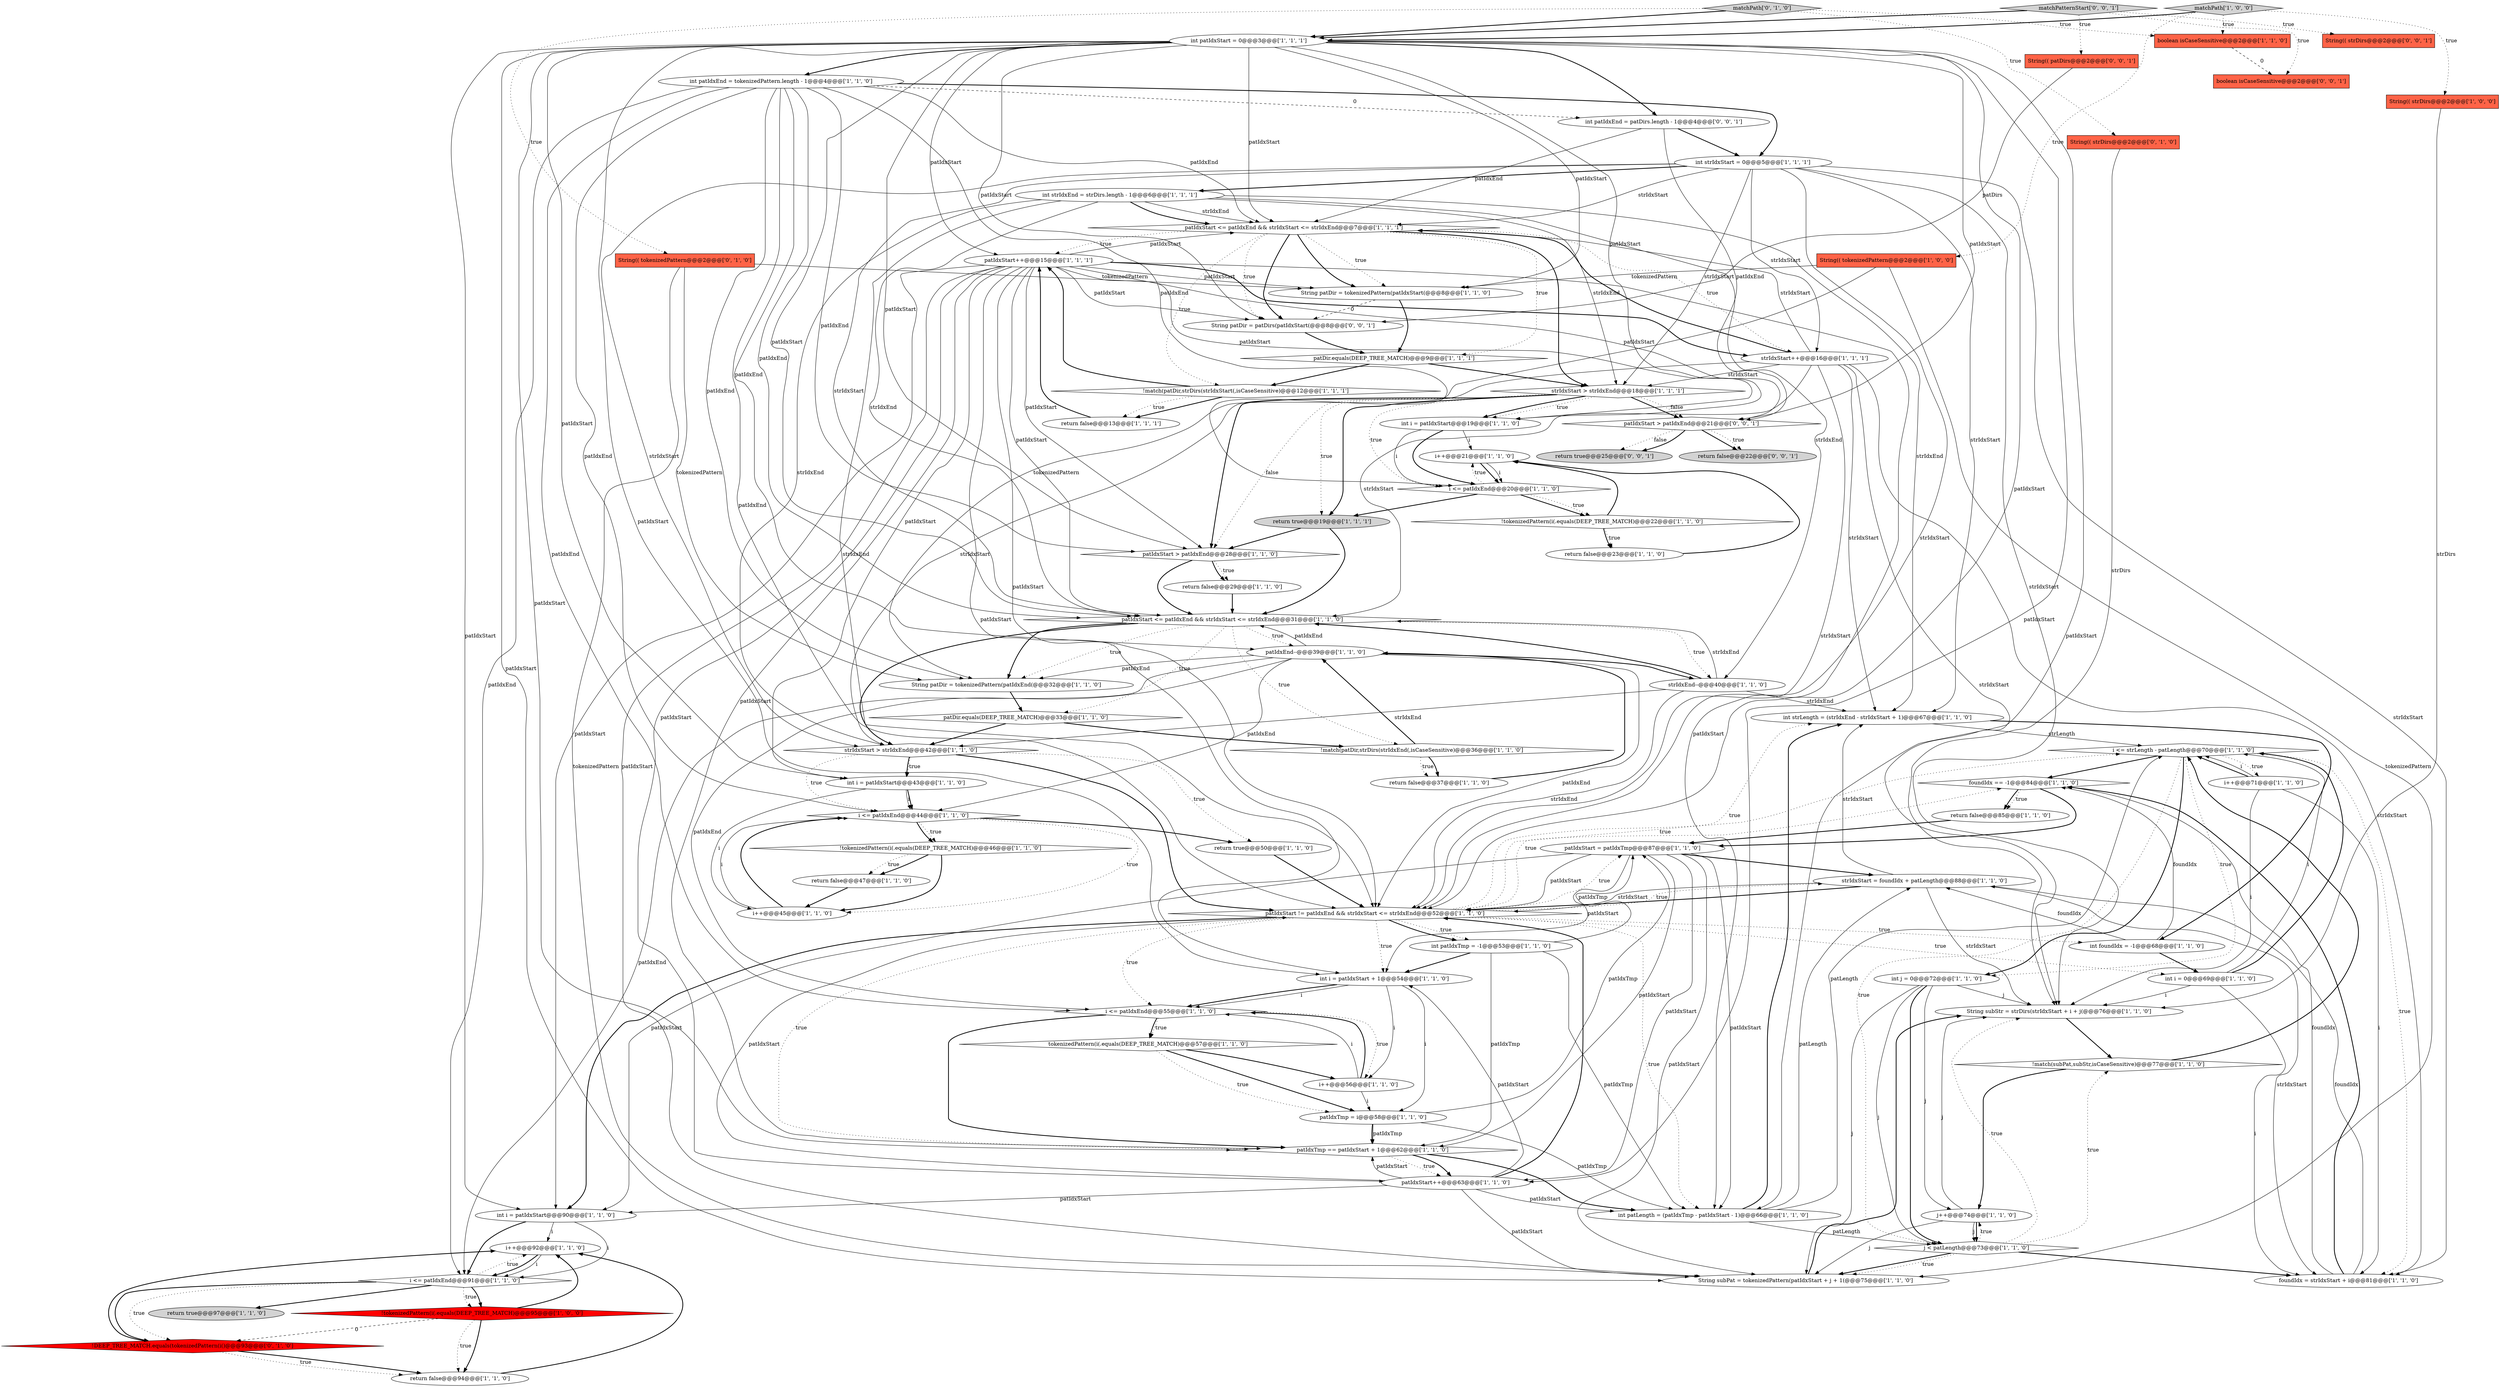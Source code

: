 digraph {
69 [style = filled, label = "int i = patIdxStart@@@19@@@['1', '1', '0']", fillcolor = white, shape = ellipse image = "AAA0AAABBB1BBB"];
7 [style = filled, label = "return false@@@23@@@['1', '1', '0']", fillcolor = white, shape = ellipse image = "AAA0AAABBB1BBB"];
50 [style = filled, label = "i <= patIdxEnd@@@44@@@['1', '1', '0']", fillcolor = white, shape = diamond image = "AAA0AAABBB1BBB"];
31 [style = filled, label = "int strIdxStart = 0@@@5@@@['1', '1', '1']", fillcolor = white, shape = ellipse image = "AAA0AAABBB1BBB"];
35 [style = filled, label = "strIdxEnd--@@@40@@@['1', '1', '0']", fillcolor = white, shape = ellipse image = "AAA0AAABBB1BBB"];
76 [style = filled, label = "patIdxStart > patIdxEnd@@@21@@@['0', '0', '1']", fillcolor = white, shape = diamond image = "AAA0AAABBB3BBB"];
43 [style = filled, label = "return true@@@19@@@['1', '1', '1']", fillcolor = lightgray, shape = ellipse image = "AAA0AAABBB1BBB"];
4 [style = filled, label = "patIdxStart++@@@15@@@['1', '1', '1']", fillcolor = white, shape = ellipse image = "AAA0AAABBB1BBB"];
82 [style = filled, label = "boolean isCaseSensitive@@@2@@@['0', '0', '1']", fillcolor = tomato, shape = box image = "AAA0AAABBB3BBB"];
64 [style = filled, label = "boolean isCaseSensitive@@@2@@@['1', '1', '0']", fillcolor = tomato, shape = box image = "AAA0AAABBB1BBB"];
27 [style = filled, label = "!tokenizedPattern(i(.equals(DEEP_TREE_MATCH)@@@95@@@['1', '0', '0']", fillcolor = red, shape = diamond image = "AAA1AAABBB1BBB"];
67 [style = filled, label = "i++@@@92@@@['1', '1', '0']", fillcolor = white, shape = ellipse image = "AAA0AAABBB1BBB"];
30 [style = filled, label = "patIdxStart > patIdxEnd@@@28@@@['1', '1', '0']", fillcolor = white, shape = diamond image = "AAA0AAABBB1BBB"];
78 [style = filled, label = "int patIdxEnd = patDirs.length - 1@@@4@@@['0', '0', '1']", fillcolor = white, shape = ellipse image = "AAA0AAABBB3BBB"];
65 [style = filled, label = "strIdxStart = foundIdx + patLength@@@88@@@['1', '1', '0']", fillcolor = white, shape = ellipse image = "AAA0AAABBB1BBB"];
21 [style = filled, label = "patIdxStart++@@@63@@@['1', '1', '0']", fillcolor = white, shape = ellipse image = "AAA0AAABBB1BBB"];
48 [style = filled, label = "i++@@@45@@@['1', '1', '0']", fillcolor = white, shape = ellipse image = "AAA0AAABBB1BBB"];
14 [style = filled, label = "return true@@@97@@@['1', '1', '0']", fillcolor = lightgray, shape = ellipse image = "AAA0AAABBB1BBB"];
38 [style = filled, label = "patIdxEnd--@@@39@@@['1', '1', '0']", fillcolor = white, shape = ellipse image = "AAA0AAABBB1BBB"];
72 [style = filled, label = "matchPath['0', '1', '0']", fillcolor = lightgray, shape = diamond image = "AAA0AAABBB2BBB"];
47 [style = filled, label = "int strLength = (strIdxEnd - strIdxStart + 1)@@@67@@@['1', '1', '0']", fillcolor = white, shape = ellipse image = "AAA0AAABBB1BBB"];
57 [style = filled, label = "patIdxStart <= patIdxEnd && strIdxStart <= strIdxEnd@@@7@@@['1', '1', '1']", fillcolor = white, shape = diamond image = "AAA0AAABBB1BBB"];
15 [style = filled, label = "int strIdxEnd = strDirs.length - 1@@@6@@@['1', '1', '1']", fillcolor = white, shape = ellipse image = "AAA0AAABBB1BBB"];
46 [style = filled, label = "String subPat = tokenizedPattern(patIdxStart + j + 1(@@@75@@@['1', '1', '0']", fillcolor = white, shape = ellipse image = "AAA0AAABBB1BBB"];
0 [style = filled, label = "patIdxStart != patIdxEnd && strIdxStart <= strIdxEnd@@@52@@@['1', '1', '0']", fillcolor = white, shape = diamond image = "AAA0AAABBB1BBB"];
44 [style = filled, label = "return false@@@37@@@['1', '1', '0']", fillcolor = white, shape = ellipse image = "AAA0AAABBB1BBB"];
18 [style = filled, label = "int patIdxStart = 0@@@3@@@['1', '1', '1']", fillcolor = white, shape = ellipse image = "AAA0AAABBB1BBB"];
32 [style = filled, label = "int patIdxTmp = -1@@@53@@@['1', '1', '0']", fillcolor = white, shape = ellipse image = "AAA0AAABBB1BBB"];
52 [style = filled, label = "matchPath['1', '0', '0']", fillcolor = lightgray, shape = diamond image = "AAA0AAABBB1BBB"];
66 [style = filled, label = "i <= patIdxEnd@@@55@@@['1', '1', '0']", fillcolor = white, shape = diamond image = "AAA0AAABBB1BBB"];
2 [style = filled, label = "patIdxTmp = i@@@58@@@['1', '1', '0']", fillcolor = white, shape = ellipse image = "AAA0AAABBB1BBB"];
68 [style = filled, label = "int i = patIdxStart + 1@@@54@@@['1', '1', '0']", fillcolor = white, shape = ellipse image = "AAA0AAABBB1BBB"];
71 [style = filled, label = "!DEEP_TREE_MATCH.equals(tokenizedPattern(i()@@@93@@@['0', '1', '0']", fillcolor = red, shape = diamond image = "AAA1AAABBB2BBB"];
34 [style = filled, label = "!tokenizedPattern(i(.equals(DEEP_TREE_MATCH)@@@46@@@['1', '1', '0']", fillcolor = white, shape = diamond image = "AAA0AAABBB1BBB"];
17 [style = filled, label = "strIdxStart++@@@16@@@['1', '1', '1']", fillcolor = white, shape = ellipse image = "AAA0AAABBB1BBB"];
79 [style = filled, label = "String(( patDirs@@@2@@@['0', '0', '1']", fillcolor = tomato, shape = box image = "AAA0AAABBB3BBB"];
73 [style = filled, label = "String(( tokenizedPattern@@@2@@@['0', '1', '0']", fillcolor = tomato, shape = box image = "AAA0AAABBB2BBB"];
26 [style = filled, label = "!match(patDir,strDirs(strIdxEnd(,isCaseSensitive)@@@36@@@['1', '1', '0']", fillcolor = white, shape = diamond image = "AAA0AAABBB1BBB"];
81 [style = filled, label = "String(( strDirs@@@2@@@['0', '0', '1']", fillcolor = tomato, shape = box image = "AAA0AAABBB3BBB"];
23 [style = filled, label = "String patDir = tokenizedPattern(patIdxEnd(@@@32@@@['1', '1', '0']", fillcolor = white, shape = ellipse image = "AAA0AAABBB1BBB"];
12 [style = filled, label = "patIdxTmp == patIdxStart + 1@@@62@@@['1', '1', '0']", fillcolor = white, shape = diamond image = "AAA0AAABBB1BBB"];
8 [style = filled, label = "int i = 0@@@69@@@['1', '1', '0']", fillcolor = white, shape = ellipse image = "AAA0AAABBB1BBB"];
5 [style = filled, label = "i++@@@21@@@['1', '1', '0']", fillcolor = white, shape = ellipse image = "AAA0AAABBB1BBB"];
16 [style = filled, label = "String patDir = tokenizedPattern(patIdxStart(@@@8@@@['1', '1', '0']", fillcolor = white, shape = ellipse image = "AAA0AAABBB1BBB"];
74 [style = filled, label = "matchPatternStart['0', '0', '1']", fillcolor = lightgray, shape = diamond image = "AAA0AAABBB3BBB"];
75 [style = filled, label = "String patDir = patDirs(patIdxStart(@@@8@@@['0', '0', '1']", fillcolor = white, shape = ellipse image = "AAA0AAABBB3BBB"];
24 [style = filled, label = "!match(subPat,subStr,isCaseSensitive)@@@77@@@['1', '1', '0']", fillcolor = white, shape = diamond image = "AAA0AAABBB1BBB"];
61 [style = filled, label = "foundIdx == -1@@@84@@@['1', '1', '0']", fillcolor = white, shape = diamond image = "AAA0AAABBB1BBB"];
80 [style = filled, label = "return false@@@22@@@['0', '0', '1']", fillcolor = lightgray, shape = ellipse image = "AAA0AAABBB3BBB"];
56 [style = filled, label = "String subStr = strDirs(strIdxStart + i + j(@@@76@@@['1', '1', '0']", fillcolor = white, shape = ellipse image = "AAA0AAABBB1BBB"];
9 [style = filled, label = "j < patLength@@@73@@@['1', '1', '0']", fillcolor = white, shape = diamond image = "AAA0AAABBB1BBB"];
60 [style = filled, label = "j++@@@74@@@['1', '1', '0']", fillcolor = white, shape = ellipse image = "AAA0AAABBB1BBB"];
19 [style = filled, label = "i <= strLength - patLength@@@70@@@['1', '1', '0']", fillcolor = white, shape = diamond image = "AAA0AAABBB1BBB"];
70 [style = filled, label = "String(( strDirs@@@2@@@['0', '1', '0']", fillcolor = tomato, shape = box image = "AAA0AAABBB2BBB"];
58 [style = filled, label = "int patIdxEnd = tokenizedPattern.length - 1@@@4@@@['1', '1', '0']", fillcolor = white, shape = ellipse image = "AAA0AAABBB1BBB"];
20 [style = filled, label = "return false@@@85@@@['1', '1', '0']", fillcolor = white, shape = ellipse image = "AAA0AAABBB1BBB"];
10 [style = filled, label = "return false@@@94@@@['1', '1', '0']", fillcolor = white, shape = ellipse image = "AAA0AAABBB1BBB"];
29 [style = filled, label = "return true@@@50@@@['1', '1', '0']", fillcolor = white, shape = ellipse image = "AAA0AAABBB1BBB"];
25 [style = filled, label = "!match(patDir,strDirs(strIdxStart(,isCaseSensitive)@@@12@@@['1', '1', '1']", fillcolor = white, shape = diamond image = "AAA0AAABBB1BBB"];
53 [style = filled, label = "String(( strDirs@@@2@@@['1', '0', '0']", fillcolor = tomato, shape = box image = "AAA0AAABBB1BBB"];
42 [style = filled, label = "patDir.equals(DEEP_TREE_MATCH)@@@33@@@['1', '1', '0']", fillcolor = white, shape = diamond image = "AAA0AAABBB1BBB"];
28 [style = filled, label = "return false@@@13@@@['1', '1', '1']", fillcolor = white, shape = ellipse image = "AAA0AAABBB1BBB"];
11 [style = filled, label = "strIdxStart > strIdxEnd@@@18@@@['1', '1', '1']", fillcolor = white, shape = diamond image = "AAA0AAABBB1BBB"];
33 [style = filled, label = "patDir.equals(DEEP_TREE_MATCH)@@@9@@@['1', '1', '1']", fillcolor = white, shape = diamond image = "AAA0AAABBB1BBB"];
77 [style = filled, label = "return true@@@25@@@['0', '0', '1']", fillcolor = lightgray, shape = ellipse image = "AAA0AAABBB3BBB"];
51 [style = filled, label = "return false@@@47@@@['1', '1', '0']", fillcolor = white, shape = ellipse image = "AAA0AAABBB1BBB"];
37 [style = filled, label = "int j = 0@@@72@@@['1', '1', '0']", fillcolor = white, shape = ellipse image = "AAA0AAABBB1BBB"];
54 [style = filled, label = "foundIdx = strIdxStart + i@@@81@@@['1', '1', '0']", fillcolor = white, shape = ellipse image = "AAA0AAABBB1BBB"];
55 [style = filled, label = "String(( tokenizedPattern@@@2@@@['1', '0', '0']", fillcolor = tomato, shape = box image = "AAA0AAABBB1BBB"];
13 [style = filled, label = "int patLength = (patIdxTmp - patIdxStart - 1)@@@66@@@['1', '1', '0']", fillcolor = white, shape = ellipse image = "AAA0AAABBB1BBB"];
62 [style = filled, label = "int i = patIdxStart@@@90@@@['1', '1', '0']", fillcolor = white, shape = ellipse image = "AAA0AAABBB1BBB"];
59 [style = filled, label = "int foundIdx = -1@@@68@@@['1', '1', '0']", fillcolor = white, shape = ellipse image = "AAA0AAABBB1BBB"];
3 [style = filled, label = "patIdxStart <= patIdxEnd && strIdxStart <= strIdxEnd@@@31@@@['1', '1', '0']", fillcolor = white, shape = diamond image = "AAA0AAABBB1BBB"];
39 [style = filled, label = "i++@@@71@@@['1', '1', '0']", fillcolor = white, shape = ellipse image = "AAA0AAABBB1BBB"];
40 [style = filled, label = "tokenizedPattern(i(.equals(DEEP_TREE_MATCH)@@@57@@@['1', '1', '0']", fillcolor = white, shape = diamond image = "AAA0AAABBB1BBB"];
36 [style = filled, label = "!tokenizedPattern(i(.equals(DEEP_TREE_MATCH)@@@22@@@['1', '1', '0']", fillcolor = white, shape = diamond image = "AAA0AAABBB1BBB"];
45 [style = filled, label = "i <= patIdxEnd@@@20@@@['1', '1', '0']", fillcolor = white, shape = diamond image = "AAA0AAABBB1BBB"];
63 [style = filled, label = "i++@@@56@@@['1', '1', '0']", fillcolor = white, shape = ellipse image = "AAA0AAABBB1BBB"];
6 [style = filled, label = "int i = patIdxStart@@@43@@@['1', '1', '0']", fillcolor = white, shape = ellipse image = "AAA0AAABBB1BBB"];
41 [style = filled, label = "patIdxStart = patIdxTmp@@@87@@@['1', '1', '0']", fillcolor = white, shape = ellipse image = "AAA0AAABBB1BBB"];
1 [style = filled, label = "return false@@@29@@@['1', '1', '0']", fillcolor = white, shape = ellipse image = "AAA0AAABBB1BBB"];
22 [style = filled, label = "i <= patIdxEnd@@@91@@@['1', '1', '0']", fillcolor = white, shape = diamond image = "AAA0AAABBB1BBB"];
49 [style = filled, label = "strIdxStart > strIdxEnd@@@42@@@['1', '1', '0']", fillcolor = white, shape = diamond image = "AAA0AAABBB1BBB"];
58->45 [style = solid, label="patIdxEnd"];
4->57 [style = solid, label="patIdxStart"];
40->2 [style = bold, label=""];
58->0 [style = solid, label="patIdxEnd"];
41->62 [style = solid, label="patIdxStart"];
18->76 [style = solid, label="patIdxStart"];
13->47 [style = bold, label=""];
39->19 [style = bold, label=""];
35->3 [style = solid, label="strIdxEnd"];
38->0 [style = solid, label="patIdxEnd"];
60->9 [style = bold, label=""];
6->50 [style = solid, label="i"];
24->60 [style = bold, label=""];
31->11 [style = solid, label="strIdxStart"];
79->75 [style = solid, label="patDirs"];
66->63 [style = dotted, label="true"];
4->62 [style = solid, label="patIdxStart"];
65->56 [style = solid, label="strIdxStart"];
58->38 [style = solid, label="patIdxEnd"];
0->19 [style = dotted, label="true"];
37->60 [style = solid, label="j"];
64->82 [style = dashed, label="0"];
29->0 [style = bold, label=""];
11->69 [style = bold, label=""];
68->66 [style = bold, label=""];
65->0 [style = bold, label=""];
78->31 [style = bold, label=""];
39->56 [style = solid, label="i"];
4->46 [style = solid, label="patIdxStart"];
74->82 [style = dotted, label="true"];
25->28 [style = dotted, label="true"];
37->46 [style = solid, label="j"];
5->45 [style = bold, label=""];
65->0 [style = solid, label="strIdxStart"];
49->0 [style = bold, label=""];
3->35 [style = dotted, label="true"];
0->12 [style = dotted, label="true"];
74->81 [style = dotted, label="true"];
52->64 [style = dotted, label="true"];
15->57 [style = bold, label=""];
48->50 [style = solid, label="i"];
12->21 [style = dotted, label="true"];
41->13 [style = solid, label="patIdxStart"];
13->65 [style = solid, label="patLength"];
37->9 [style = bold, label=""];
45->5 [style = dotted, label="true"];
59->61 [style = solid, label="foundIdx"];
66->40 [style = dotted, label="true"];
33->11 [style = bold, label=""];
63->66 [style = bold, label=""];
18->57 [style = solid, label="patIdxStart"];
43->3 [style = bold, label=""];
51->48 [style = bold, label=""];
71->67 [style = bold, label=""];
76->77 [style = dotted, label="false"];
68->66 [style = solid, label="i"];
55->16 [style = solid, label="tokenizedPattern"];
68->63 [style = solid, label="i"];
45->43 [style = bold, label=""];
18->78 [style = bold, label=""];
33->25 [style = bold, label=""];
38->22 [style = solid, label="patIdxEnd"];
69->45 [style = solid, label="i"];
8->56 [style = solid, label="i"];
39->19 [style = solid, label="i"];
11->43 [style = dotted, label="true"];
50->48 [style = dotted, label="true"];
57->16 [style = bold, label=""];
40->63 [style = bold, label=""];
34->51 [style = dotted, label="true"];
0->68 [style = dotted, label="true"];
22->67 [style = dotted, label="true"];
27->67 [style = bold, label=""];
19->61 [style = bold, label=""];
22->71 [style = bold, label=""];
38->66 [style = solid, label="patIdxEnd"];
15->3 [style = solid, label="strIdxEnd"];
15->0 [style = solid, label="strIdxEnd"];
72->18 [style = bold, label=""];
73->16 [style = solid, label="tokenizedPattern"];
54->61 [style = solid, label="foundIdx"];
13->19 [style = solid, label="patLength"];
62->67 [style = solid, label="i"];
55->46 [style = solid, label="tokenizedPattern"];
18->75 [style = solid, label="patIdxStart"];
4->76 [style = solid, label="patIdxStart"];
3->42 [style = dotted, label="true"];
50->29 [style = bold, label=""];
15->47 [style = solid, label="strIdxEnd"];
18->6 [style = solid, label="patIdxStart"];
58->57 [style = solid, label="patIdxEnd"];
17->11 [style = solid, label="strIdxStart"];
15->35 [style = solid, label="strIdxEnd"];
58->30 [style = solid, label="patIdxEnd"];
58->22 [style = solid, label="patIdxEnd"];
4->75 [style = solid, label="patIdxStart"];
59->65 [style = solid, label="foundIdx"];
31->57 [style = solid, label="strIdxStart"];
25->28 [style = bold, label=""];
34->48 [style = bold, label=""];
21->0 [style = bold, label=""];
32->68 [style = bold, label=""];
17->0 [style = solid, label="strIdxStart"];
12->21 [style = bold, label=""];
57->25 [style = dotted, label="true"];
19->54 [style = dotted, label="true"];
58->78 [style = dashed, label="0"];
26->44 [style = dotted, label="true"];
76->80 [style = bold, label=""];
57->33 [style = dotted, label="true"];
18->62 [style = solid, label="patIdxStart"];
21->68 [style = solid, label="patIdxStart"];
48->50 [style = bold, label=""];
3->26 [style = dotted, label="true"];
39->54 [style = solid, label="i"];
0->66 [style = dotted, label="true"];
11->43 [style = bold, label=""];
41->65 [style = bold, label=""];
2->12 [style = solid, label="patIdxTmp"];
6->48 [style = solid, label="i"];
40->2 [style = dotted, label="true"];
31->49 [style = solid, label="strIdxStart"];
31->54 [style = solid, label="strIdxStart"];
35->47 [style = solid, label="strIdxEnd"];
21->46 [style = solid, label="patIdxStart"];
65->47 [style = solid, label="strIdxStart"];
19->37 [style = dotted, label="true"];
44->38 [style = bold, label=""];
31->56 [style = solid, label="strIdxStart"];
19->37 [style = bold, label=""];
67->22 [style = bold, label=""];
41->68 [style = solid, label="patIdxStart"];
0->8 [style = dotted, label="true"];
0->62 [style = bold, label=""];
9->54 [style = bold, label=""];
11->69 [style = dotted, label="true"];
36->7 [style = dotted, label="true"];
3->23 [style = bold, label=""];
31->17 [style = solid, label="strIdxStart"];
17->47 [style = solid, label="strIdxStart"];
7->5 [style = bold, label=""];
20->41 [style = bold, label=""];
9->24 [style = dotted, label="true"];
57->75 [style = dotted, label="true"];
11->76 [style = bold, label=""];
18->68 [style = solid, label="patIdxStart"];
65->54 [style = solid, label="strIdxStart"];
16->33 [style = bold, label=""];
2->41 [style = solid, label="patIdxTmp"];
52->18 [style = bold, label=""];
22->71 [style = dotted, label="true"];
72->73 [style = dotted, label="true"];
50->34 [style = dotted, label="true"];
19->9 [style = dotted, label="true"];
8->19 [style = solid, label="i"];
32->41 [style = solid, label="patIdxTmp"];
71->10 [style = bold, label=""];
76->80 [style = dotted, label="true"];
9->60 [style = dotted, label="true"];
13->9 [style = solid, label="patLength"];
78->76 [style = solid, label="patIdxEnd"];
78->57 [style = solid, label="patIdxEnd"];
38->35 [style = bold, label=""];
54->61 [style = bold, label=""];
22->14 [style = bold, label=""];
57->4 [style = dotted, label="true"];
0->41 [style = dotted, label="true"];
58->66 [style = solid, label="patIdxEnd"];
11->30 [style = bold, label=""];
61->20 [style = bold, label=""];
57->17 [style = dotted, label="true"];
50->34 [style = bold, label=""];
3->23 [style = dotted, label="true"];
18->21 [style = solid, label="patIdxStart"];
46->56 [style = bold, label=""];
61->41 [style = bold, label=""];
58->3 [style = solid, label="patIdxEnd"];
62->22 [style = bold, label=""];
4->17 [style = bold, label=""];
35->3 [style = bold, label=""];
49->29 [style = dotted, label="true"];
52->55 [style = dotted, label="true"];
17->3 [style = solid, label="strIdxStart"];
18->69 [style = solid, label="patIdxStart"];
24->19 [style = bold, label=""];
45->36 [style = bold, label=""];
1->3 [style = bold, label=""];
9->46 [style = bold, label=""];
71->10 [style = dotted, label="true"];
49->50 [style = dotted, label="true"];
63->2 [style = solid, label="i"];
21->62 [style = solid, label="patIdxStart"];
0->59 [style = dotted, label="true"];
72->64 [style = dotted, label="true"];
56->24 [style = bold, label=""];
69->5 [style = solid, label="i"];
59->8 [style = bold, label=""];
4->6 [style = solid, label="patIdxStart"];
4->16 [style = solid, label="patIdxStart"];
47->59 [style = bold, label=""];
52->53 [style = dotted, label="true"];
74->79 [style = dotted, label="true"];
27->71 [style = dashed, label="0"];
49->6 [style = dotted, label="true"];
23->42 [style = bold, label=""];
15->49 [style = solid, label="strIdxEnd"];
37->9 [style = solid, label="j"];
57->11 [style = bold, label=""];
34->51 [style = bold, label=""];
66->12 [style = bold, label=""];
12->13 [style = bold, label=""];
11->76 [style = dotted, label="false"];
73->46 [style = solid, label="tokenizedPattern"];
41->0 [style = solid, label="patIdxStart"];
18->58 [style = bold, label=""];
26->44 [style = bold, label=""];
18->3 [style = solid, label="patIdxStart"];
37->56 [style = solid, label="j"];
30->3 [style = bold, label=""];
3->38 [style = dotted, label="true"];
38->3 [style = solid, label="patIdxEnd"];
18->4 [style = solid, label="patIdxStart"];
27->10 [style = bold, label=""];
9->46 [style = dotted, label="true"];
22->27 [style = dotted, label="true"];
72->70 [style = dotted, label="true"];
70->56 [style = solid, label="strDirs"];
10->67 [style = bold, label=""];
17->49 [style = solid, label="strIdxStart"];
18->13 [style = solid, label="patIdxStart"];
60->56 [style = solid, label="j"];
4->21 [style = solid, label="patIdxStart"];
67->22 [style = solid, label="i"];
58->50 [style = solid, label="patIdxEnd"];
36->5 [style = bold, label=""];
75->33 [style = bold, label=""];
0->32 [style = dotted, label="true"];
0->32 [style = bold, label=""];
19->39 [style = dotted, label="true"];
21->0 [style = solid, label="patIdxStart"];
32->12 [style = solid, label="patIdxTmp"];
18->12 [style = solid, label="patIdxStart"];
49->6 [style = bold, label=""];
11->30 [style = dotted, label="false"];
68->2 [style = solid, label="i"];
18->46 [style = solid, label="patIdxStart"];
0->47 [style = dotted, label="true"];
4->0 [style = solid, label="patIdxStart"];
21->13 [style = solid, label="patIdxStart"];
42->26 [style = bold, label=""];
53->56 [style = solid, label="strDirs"];
31->0 [style = solid, label="strIdxStart"];
17->57 [style = solid, label="strIdxStart"];
15->57 [style = solid, label="strIdxEnd"];
21->12 [style = solid, label="patIdxStart"];
30->1 [style = dotted, label="true"];
30->1 [style = bold, label=""];
17->54 [style = solid, label="strIdxStart"];
0->13 [style = dotted, label="true"];
0->65 [style = dotted, label="true"];
16->75 [style = dashed, label="0"];
8->19 [style = bold, label=""];
66->40 [style = bold, label=""];
5->45 [style = solid, label="i"];
76->77 [style = bold, label=""];
54->65 [style = solid, label="foundIdx"];
27->10 [style = dotted, label="true"];
31->47 [style = solid, label="strIdxStart"];
38->50 [style = solid, label="patIdxEnd"];
25->4 [style = bold, label=""];
61->20 [style = dotted, label="true"];
58->31 [style = bold, label=""];
0->61 [style = dotted, label="true"];
11->45 [style = dotted, label="true"];
57->75 [style = bold, label=""];
31->15 [style = bold, label=""];
35->49 [style = solid, label="strIdxEnd"];
47->19 [style = solid, label="strLength"];
43->30 [style = bold, label=""];
2->12 [style = bold, label=""];
18->30 [style = solid, label="patIdxStart"];
55->23 [style = solid, label="tokenizedPattern"];
2->13 [style = solid, label="patIdxTmp"];
17->57 [style = bold, label=""];
26->38 [style = bold, label=""];
74->18 [style = bold, label=""];
15->11 [style = solid, label="strIdxEnd"];
35->0 [style = solid, label="strIdxEnd"];
41->21 [style = solid, label="patIdxStart"];
57->16 [style = dotted, label="true"];
9->56 [style = dotted, label="true"];
73->23 [style = solid, label="tokenizedPattern"];
4->12 [style = solid, label="patIdxStart"];
22->27 [style = bold, label=""];
4->3 [style = solid, label="patIdxStart"];
36->7 [style = bold, label=""];
41->12 [style = solid, label="patIdxStart"];
38->23 [style = solid, label="patIdxEnd"];
8->54 [style = solid, label="i"];
6->50 [style = bold, label=""];
63->66 [style = solid, label="i"];
41->46 [style = solid, label="patIdxStart"];
60->9 [style = solid, label="j"];
18->16 [style = solid, label="patIdxStart"];
45->36 [style = dotted, label="true"];
58->23 [style = solid, label="patIdxEnd"];
42->49 [style = bold, label=""];
18->0 [style = solid, label="patIdxStart"];
4->13 [style = solid, label="patIdxStart"];
62->22 [style = solid, label="i"];
3->49 [style = bold, label=""];
4->30 [style = solid, label="patIdxStart"];
17->56 [style = solid, label="strIdxStart"];
31->3 [style = solid, label="strIdxStart"];
60->46 [style = solid, label="j"];
69->45 [style = bold, label=""];
32->13 [style = solid, label="patIdxTmp"];
28->4 [style = bold, label=""];
4->69 [style = solid, label="patIdxStart"];
4->68 [style = solid, label="patIdxStart"];
}
